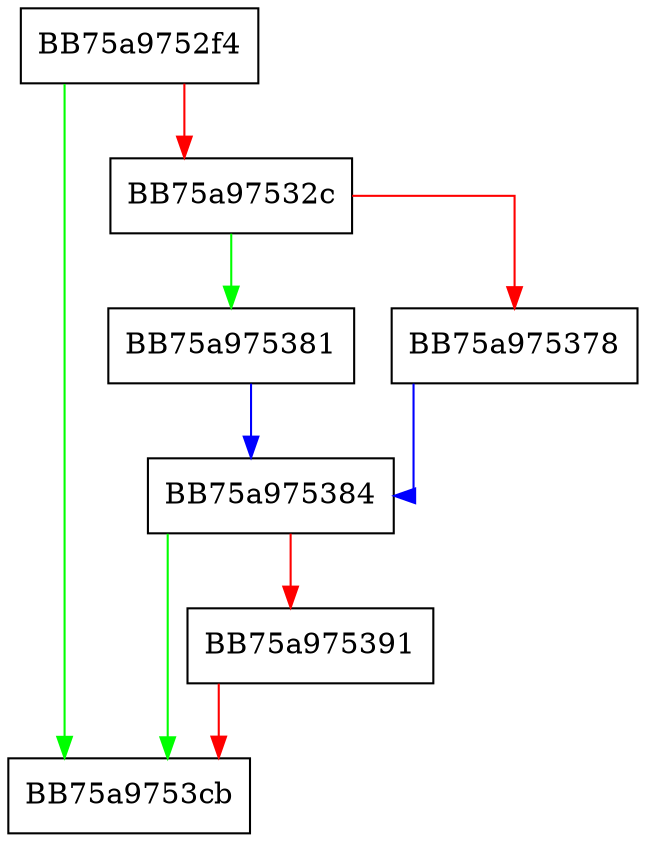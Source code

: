 digraph post {
  node [shape="box"];
  graph [splines=ortho];
  BB75a9752f4 -> BB75a9753cb [color="green"];
  BB75a9752f4 -> BB75a97532c [color="red"];
  BB75a97532c -> BB75a975381 [color="green"];
  BB75a97532c -> BB75a975378 [color="red"];
  BB75a975378 -> BB75a975384 [color="blue"];
  BB75a975381 -> BB75a975384 [color="blue"];
  BB75a975384 -> BB75a9753cb [color="green"];
  BB75a975384 -> BB75a975391 [color="red"];
  BB75a975391 -> BB75a9753cb [color="red"];
}